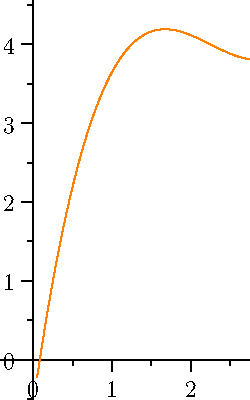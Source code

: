 import graph;

size(0,200);

real xt=2.25;
real yt=4;

real a=-2+xt;
real b=0+xt;

real c=(-2/sqrt(3))+xt;

real a0=-2.2+xt;
real b0=0.5+xt;

real f(real x) { return 0.5*((x-xt)^3-(x-xt))+yt; }
real fp(real x) { return 0.5*(3*(x-xt)^2-1); }
real tc(real x) { return fp(c)*(x-c)+f(c) ; }

draw(graph(f,a0,b0),orange);

//draw((a,-0.1)--(a,0.1),blue);
//label("$a$",(a,0.1),N);
//draw((b,-0.1)--(b,0.1),blue);
//label("$b$",(b,0.1),N);
//draw((a,0)--(b,0),blue+1);
//dot((a,f(a)),orange);
//dot((b,f(b)),orange);

draw((a,f(a))--(b,f(b)),invisible);

//dot((c,f(c)),orange);
draw(graph(tc,c-0.5,c+0.5),invisible);


xaxis(RightTicks);
yaxis(LeftTicks);

